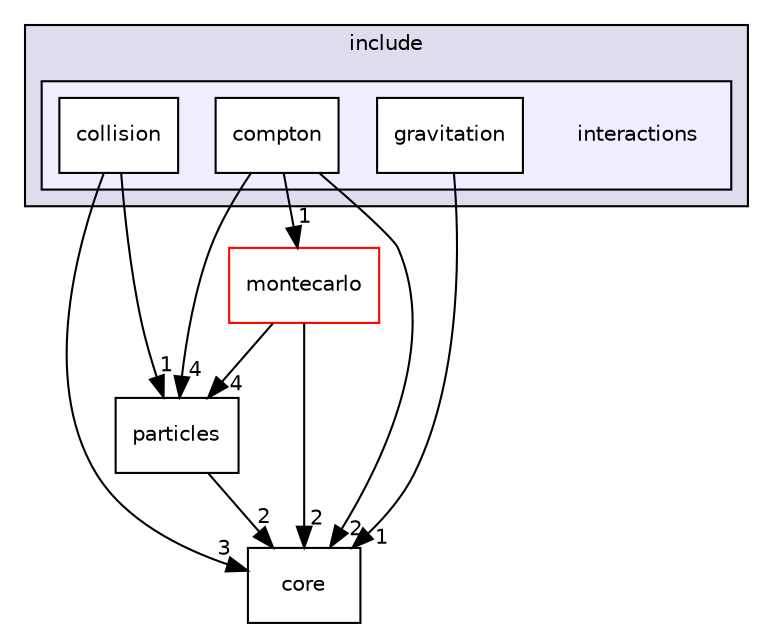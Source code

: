 digraph "include/interactions" {
  compound=true
  node [ fontsize="10", fontname="Helvetica"];
  edge [ labelfontsize="10", labelfontname="Helvetica"];
  subgraph clusterdir_d44c64559bbebec7f509842c48db8b23 {
    graph [ bgcolor="#ddddee", pencolor="black", label="include" fontname="Helvetica", fontsize="10", URL="dir_d44c64559bbebec7f509842c48db8b23.html"]
  subgraph clusterdir_a0e072522556b65a93a9487bd14d855c {
    graph [ bgcolor="#eeeeff", pencolor="black", label="" URL="dir_a0e072522556b65a93a9487bd14d855c.html"];
    dir_a0e072522556b65a93a9487bd14d855c [shape=plaintext label="interactions"];
    dir_d9dfefd0b8e5f41a6e0033d26987cfc3 [shape=box label="collision" color="black" fillcolor="white" style="filled" URL="dir_d9dfefd0b8e5f41a6e0033d26987cfc3.html"];
    dir_bc6b5ddc08ea06720171dc2f16f694de [shape=box label="compton" color="black" fillcolor="white" style="filled" URL="dir_bc6b5ddc08ea06720171dc2f16f694de.html"];
    dir_5c1d8d3495fe6ca88a6254cfddce7e7d [shape=box label="gravitation" color="black" fillcolor="white" style="filled" URL="dir_5c1d8d3495fe6ca88a6254cfddce7e7d.html"];
  }
  }
  dir_4500ae5066efdd32ca33cf133a51d304 [shape=box label="particles" URL="dir_4500ae5066efdd32ca33cf133a51d304.html"];
  dir_f9d60213ad3e9a3f75b58cadac8553a7 [shape=box label="montecarlo" fillcolor="white" style="filled" color="red" URL="dir_f9d60213ad3e9a3f75b58cadac8553a7.html"];
  dir_3d69f64eaf81436fe2b22361382717e5 [shape=box label="core" URL="dir_3d69f64eaf81436fe2b22361382717e5.html"];
  dir_4500ae5066efdd32ca33cf133a51d304->dir_3d69f64eaf81436fe2b22361382717e5 [headlabel="2", labeldistance=1.5 headhref="dir_000014_000003.html"];
  dir_bc6b5ddc08ea06720171dc2f16f694de->dir_4500ae5066efdd32ca33cf133a51d304 [headlabel="4", labeldistance=1.5 headhref="dir_000010_000014.html"];
  dir_bc6b5ddc08ea06720171dc2f16f694de->dir_f9d60213ad3e9a3f75b58cadac8553a7 [headlabel="1", labeldistance=1.5 headhref="dir_000010_000012.html"];
  dir_bc6b5ddc08ea06720171dc2f16f694de->dir_3d69f64eaf81436fe2b22361382717e5 [headlabel="2", labeldistance=1.5 headhref="dir_000010_000003.html"];
  dir_5c1d8d3495fe6ca88a6254cfddce7e7d->dir_3d69f64eaf81436fe2b22361382717e5 [headlabel="1", labeldistance=1.5 headhref="dir_000011_000003.html"];
  dir_f9d60213ad3e9a3f75b58cadac8553a7->dir_4500ae5066efdd32ca33cf133a51d304 [headlabel="4", labeldistance=1.5 headhref="dir_000012_000014.html"];
  dir_f9d60213ad3e9a3f75b58cadac8553a7->dir_3d69f64eaf81436fe2b22361382717e5 [headlabel="2", labeldistance=1.5 headhref="dir_000012_000003.html"];
  dir_d9dfefd0b8e5f41a6e0033d26987cfc3->dir_4500ae5066efdd32ca33cf133a51d304 [headlabel="1", labeldistance=1.5 headhref="dir_000009_000014.html"];
  dir_d9dfefd0b8e5f41a6e0033d26987cfc3->dir_3d69f64eaf81436fe2b22361382717e5 [headlabel="3", labeldistance=1.5 headhref="dir_000009_000003.html"];
}
